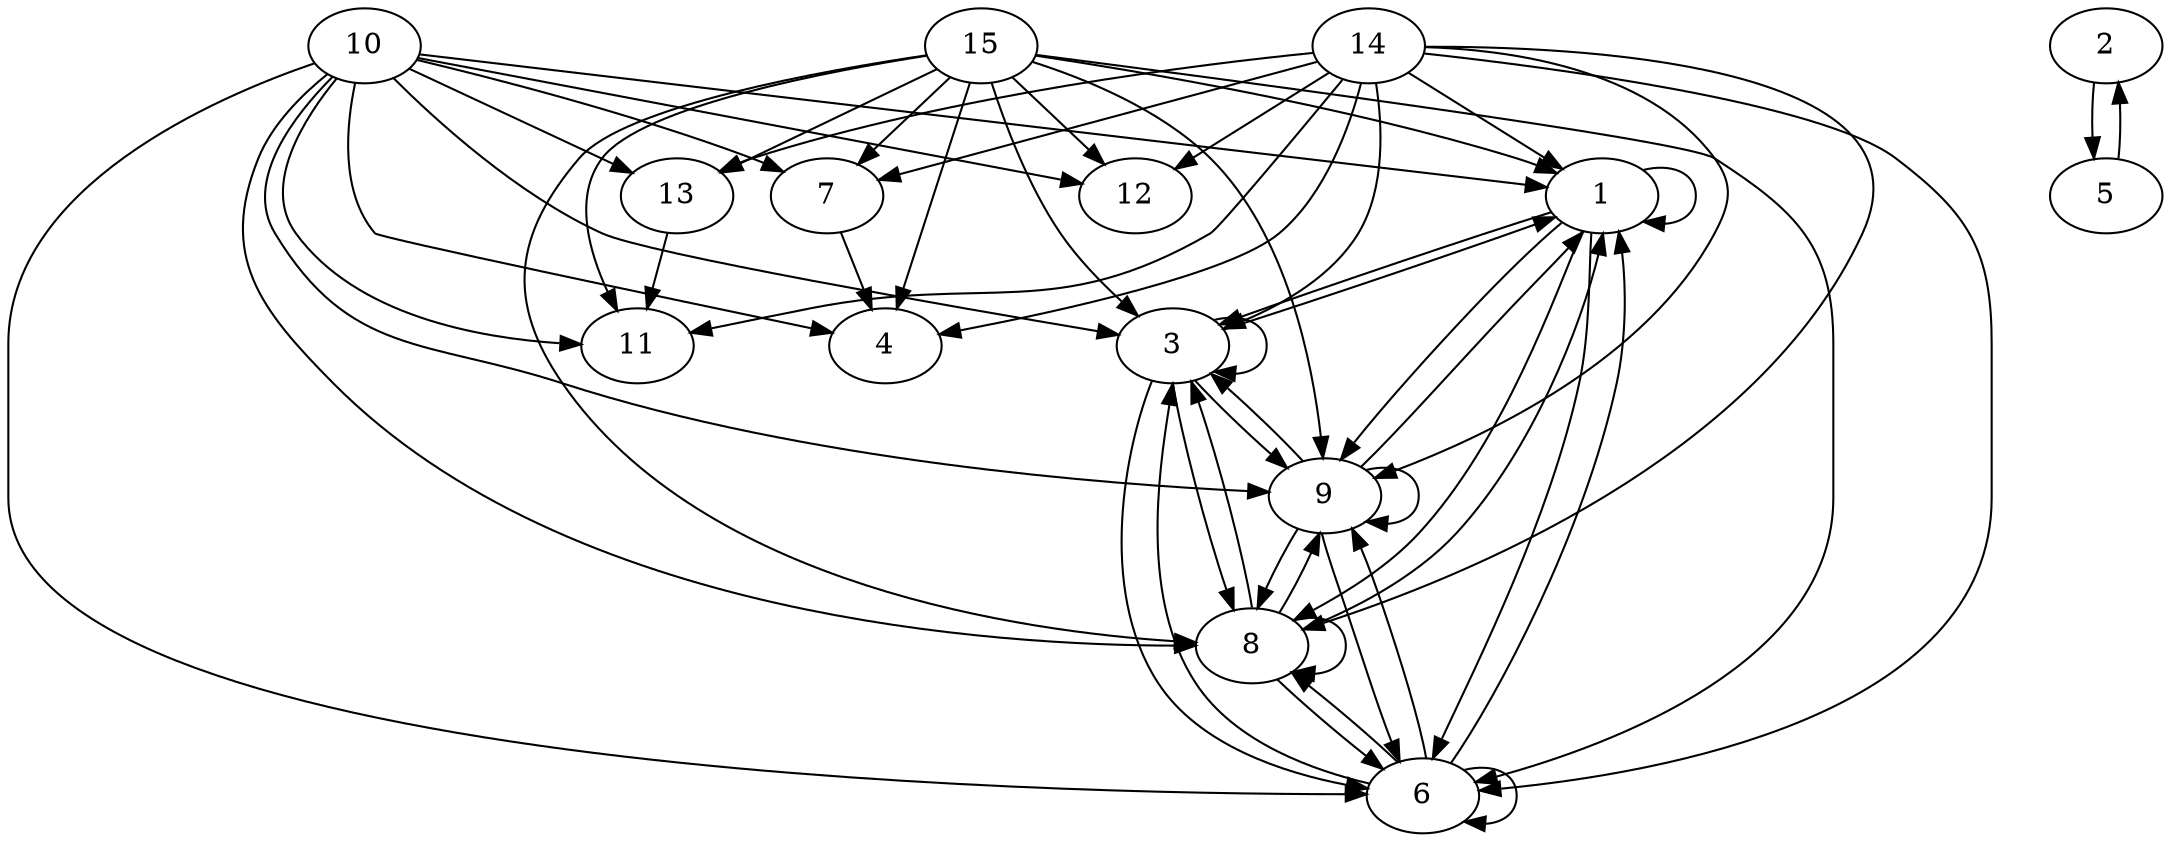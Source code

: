 digraph "src/../output/lab2/matrix-6/graph.gv" {
	1
	2
	3
	4
	5
	6
	7
	8
	9
	10
	11
	12
	13
	14
	15
	1 -> 1
	1 -> 3
	1 -> 6
	1 -> 8
	1 -> 9
	2 -> 5
	3 -> 1
	3 -> 3
	3 -> 6
	3 -> 8
	3 -> 9
	5 -> 2
	6 -> 1
	6 -> 3
	6 -> 6
	6 -> 8
	6 -> 9
	7 -> 4
	8 -> 1
	8 -> 3
	8 -> 6
	8 -> 8
	8 -> 9
	9 -> 1
	9 -> 3
	9 -> 6
	9 -> 8
	9 -> 9
	10 -> 1
	10 -> 3
	10 -> 4
	10 -> 6
	10 -> 7
	10 -> 8
	10 -> 9
	10 -> 11
	10 -> 12
	10 -> 13
	13 -> 11
	14 -> 1
	14 -> 3
	14 -> 4
	14 -> 6
	14 -> 7
	14 -> 8
	14 -> 9
	14 -> 11
	14 -> 12
	14 -> 13
	15 -> 1
	15 -> 3
	15 -> 4
	15 -> 6
	15 -> 7
	15 -> 8
	15 -> 9
	15 -> 11
	15 -> 12
	15 -> 13
}
